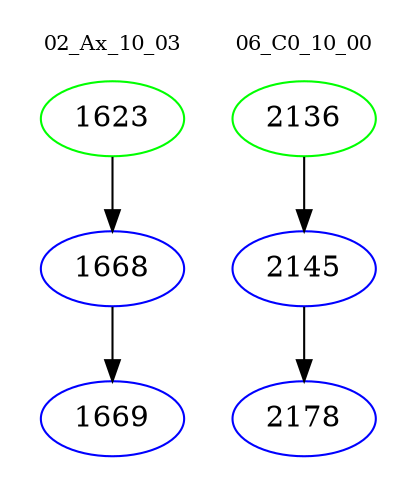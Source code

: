 digraph{
subgraph cluster_0 {
color = white
label = "02_Ax_10_03";
fontsize=10;
T0_1623 [label="1623", color="green"]
T0_1623 -> T0_1668 [color="black"]
T0_1668 [label="1668", color="blue"]
T0_1668 -> T0_1669 [color="black"]
T0_1669 [label="1669", color="blue"]
}
subgraph cluster_1 {
color = white
label = "06_C0_10_00";
fontsize=10;
T1_2136 [label="2136", color="green"]
T1_2136 -> T1_2145 [color="black"]
T1_2145 [label="2145", color="blue"]
T1_2145 -> T1_2178 [color="black"]
T1_2178 [label="2178", color="blue"]
}
}

